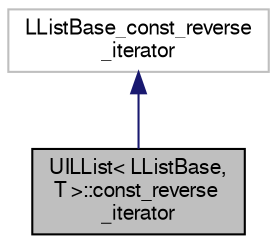 digraph "UILList&lt; LListBase, T &gt;::const_reverse_iterator"
{
  bgcolor="transparent";
  edge [fontname="FreeSans",fontsize="10",labelfontname="FreeSans",labelfontsize="10"];
  node [fontname="FreeSans",fontsize="10",shape=record];
  Node2 [label="UILList\< LListBase,\l T \>::const_reverse\l_iterator",height=0.2,width=0.4,color="black", fillcolor="grey75", style="filled", fontcolor="black"];
  Node3 -> Node2 [dir="back",color="midnightblue",fontsize="10",style="solid",fontname="FreeSans"];
  Node3 [label="LListBase_const_reverse\l_iterator",height=0.2,width=0.4,color="grey75"];
}
